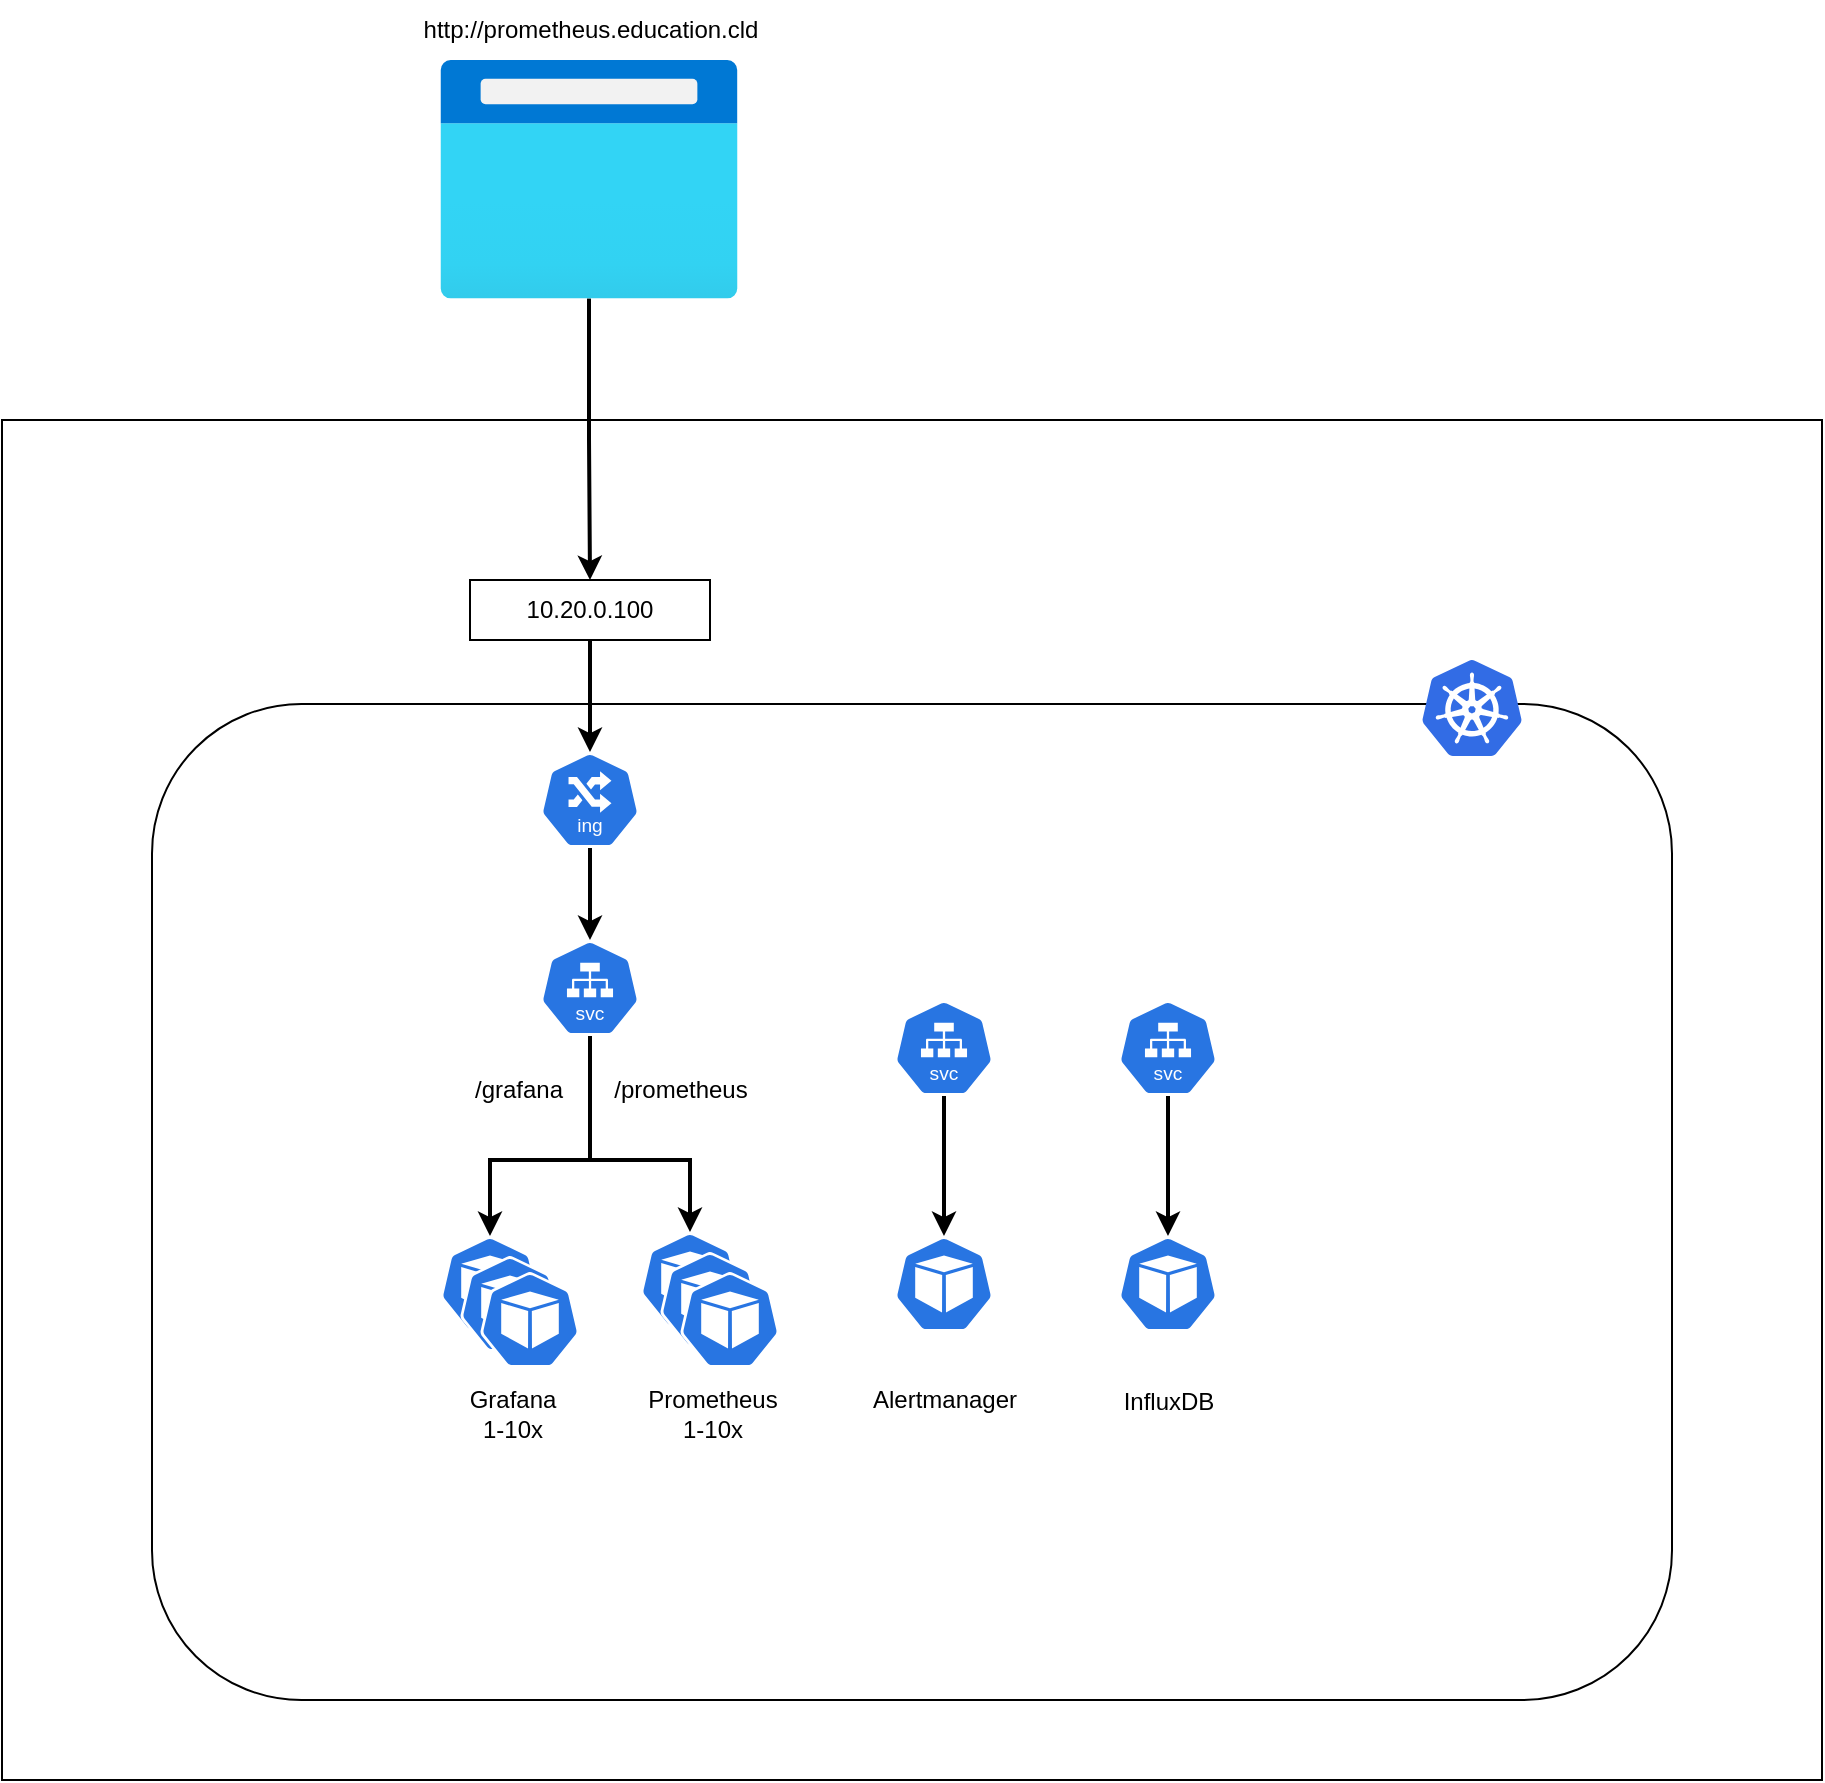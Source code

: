 <mxfile version="23.1.5" type="device">
  <diagram name="Page-1" id="f-L4v_y3aGItW2DXdjQD">
    <mxGraphModel dx="1600" dy="2065" grid="1" gridSize="10" guides="1" tooltips="1" connect="1" arrows="1" fold="1" page="1" pageScale="1" pageWidth="827" pageHeight="1169" math="0" shadow="0">
      <root>
        <mxCell id="0" />
        <mxCell id="1" parent="0" />
        <mxCell id="492jZ1PQydKR7I9emrvx-43" value="" style="rounded=0;whiteSpace=wrap;html=1;" vertex="1" parent="1">
          <mxGeometry x="5" y="-140" width="910" height="680" as="geometry" />
        </mxCell>
        <mxCell id="492jZ1PQydKR7I9emrvx-13" value="" style="rounded=1;whiteSpace=wrap;html=1;strokeColor=default;fillColor=none;connectable=0;" vertex="1" parent="1">
          <mxGeometry x="80" y="2" width="760" height="498" as="geometry" />
        </mxCell>
        <mxCell id="492jZ1PQydKR7I9emrvx-7" value="Grafana&lt;br&gt;1-10x" style="text;html=1;align=center;verticalAlign=middle;resizable=0;points=[];autosize=1;strokeColor=none;fillColor=none;" vertex="1" parent="1">
          <mxGeometry x="225" y="337" width="70" height="40" as="geometry" />
        </mxCell>
        <mxCell id="492jZ1PQydKR7I9emrvx-8" value="Prometheus&lt;br&gt;1-10x" style="text;html=1;align=center;verticalAlign=middle;resizable=0;points=[];autosize=1;strokeColor=none;fillColor=none;" vertex="1" parent="1">
          <mxGeometry x="315" y="337" width="90" height="40" as="geometry" />
        </mxCell>
        <mxCell id="492jZ1PQydKR7I9emrvx-9" value="" style="aspect=fixed;sketch=0;html=1;dashed=0;whitespace=wrap;fillColor=#2875E2;strokeColor=#ffffff;points=[[0.005,0.63,0],[0.1,0.2,0],[0.9,0.2,0],[0.5,0,0],[0.995,0.63,0],[0.72,0.99,0],[0.5,1,0],[0.28,0.99,0]];shape=mxgraph.kubernetes.icon2;prIcon=pod" vertex="1" parent="1">
          <mxGeometry x="451" y="268" width="50" height="48" as="geometry" />
        </mxCell>
        <mxCell id="492jZ1PQydKR7I9emrvx-10" value="" style="image;sketch=0;aspect=fixed;html=1;points=[];align=center;fontSize=12;image=img/lib/mscae/Kubernetes.svg;" vertex="1" parent="1">
          <mxGeometry x="715" y="-20" width="50" height="48" as="geometry" />
        </mxCell>
        <mxCell id="492jZ1PQydKR7I9emrvx-17" style="edgeStyle=orthogonalEdgeStyle;rounded=0;orthogonalLoop=1;jettySize=auto;html=1;strokeWidth=2;" edge="1" parent="1" source="492jZ1PQydKR7I9emrvx-12" target="492jZ1PQydKR7I9emrvx-15">
          <mxGeometry relative="1" as="geometry" />
        </mxCell>
        <mxCell id="492jZ1PQydKR7I9emrvx-12" value="" style="aspect=fixed;sketch=0;html=1;dashed=0;whitespace=wrap;fillColor=#2875E2;strokeColor=#ffffff;points=[[0.005,0.63,0],[0.1,0.2,0],[0.9,0.2,0],[0.5,0,0],[0.995,0.63,0],[0.72,0.99,0],[0.5,1,0],[0.28,0.99,0]];shape=mxgraph.kubernetes.icon2;kubernetesLabel=1;prIcon=ing" vertex="1" parent="1">
          <mxGeometry x="274" y="26" width="50" height="48" as="geometry" />
        </mxCell>
        <mxCell id="492jZ1PQydKR7I9emrvx-15" value="" style="aspect=fixed;sketch=0;html=1;dashed=0;whitespace=wrap;fillColor=#2875E2;strokeColor=#ffffff;points=[[0.005,0.63,0],[0.1,0.2,0],[0.9,0.2,0],[0.5,0,0],[0.995,0.63,0],[0.72,0.99,0],[0.5,1,0],[0.28,0.99,0]];shape=mxgraph.kubernetes.icon2;kubernetesLabel=1;prIcon=svc" vertex="1" parent="1">
          <mxGeometry x="274" y="120" width="50" height="48" as="geometry" />
        </mxCell>
        <mxCell id="492jZ1PQydKR7I9emrvx-19" value="" style="group" vertex="1" connectable="0" parent="1">
          <mxGeometry x="224" y="268" width="70" height="66" as="geometry" />
        </mxCell>
        <mxCell id="492jZ1PQydKR7I9emrvx-2" value="" style="aspect=fixed;sketch=0;html=1;dashed=0;whitespace=wrap;fillColor=#2875E2;strokeColor=#ffffff;points=[[0.005,0.63,0],[0.1,0.2,0],[0.9,0.2,0],[0.5,0,0],[0.995,0.63,0],[0.72,0.99,0],[0.5,1,0],[0.28,0.99,0]];shape=mxgraph.kubernetes.icon2;prIcon=pod" vertex="1" parent="492jZ1PQydKR7I9emrvx-19">
          <mxGeometry width="50" height="48" as="geometry" />
        </mxCell>
        <mxCell id="492jZ1PQydKR7I9emrvx-3" value="" style="aspect=fixed;sketch=0;html=1;dashed=0;whitespace=wrap;fillColor=#2875E2;strokeColor=#ffffff;points=[[0.005,0.63,0],[0.1,0.2,0],[0.9,0.2,0],[0.5,0,0],[0.995,0.63,0],[0.72,0.99,0],[0.5,1,0],[0.28,0.99,0]];shape=mxgraph.kubernetes.icon2;prIcon=pod" vertex="1" parent="492jZ1PQydKR7I9emrvx-19">
          <mxGeometry x="10" y="10" width="50" height="48" as="geometry" />
        </mxCell>
        <mxCell id="492jZ1PQydKR7I9emrvx-4" value="" style="aspect=fixed;sketch=0;html=1;dashed=0;whitespace=wrap;fillColor=#2875E2;strokeColor=#ffffff;points=[[0.005,0.63,0],[0.1,0.2,0],[0.9,0.2,0],[0.5,0,0],[0.995,0.63,0],[0.72,0.99,0],[0.5,1,0],[0.28,0.99,0]];shape=mxgraph.kubernetes.icon2;prIcon=pod" vertex="1" parent="492jZ1PQydKR7I9emrvx-19">
          <mxGeometry x="20" y="18" width="50" height="48" as="geometry" />
        </mxCell>
        <mxCell id="492jZ1PQydKR7I9emrvx-20" value="" style="group" vertex="1" connectable="0" parent="1">
          <mxGeometry x="324" y="266" width="70" height="68" as="geometry" />
        </mxCell>
        <mxCell id="492jZ1PQydKR7I9emrvx-1" value="" style="aspect=fixed;sketch=0;html=1;dashed=0;whitespace=wrap;fillColor=#2875E2;strokeColor=#ffffff;points=[[0.005,0.63,0],[0.1,0.2,0],[0.9,0.2,0],[0.5,0,0],[0.995,0.63,0],[0.72,0.99,0],[0.5,1,0],[0.28,0.99,0]];shape=mxgraph.kubernetes.icon2;prIcon=pod" vertex="1" parent="492jZ1PQydKR7I9emrvx-20">
          <mxGeometry width="50" height="48" as="geometry" />
        </mxCell>
        <mxCell id="492jZ1PQydKR7I9emrvx-5" value="" style="aspect=fixed;sketch=0;html=1;dashed=0;whitespace=wrap;fillColor=#2875E2;strokeColor=#ffffff;points=[[0.005,0.63,0],[0.1,0.2,0],[0.9,0.2,0],[0.5,0,0],[0.995,0.63,0],[0.72,0.99,0],[0.5,1,0],[0.28,0.99,0]];shape=mxgraph.kubernetes.icon2;prIcon=pod" vertex="1" parent="492jZ1PQydKR7I9emrvx-20">
          <mxGeometry x="10" y="10" width="50" height="48" as="geometry" />
        </mxCell>
        <mxCell id="492jZ1PQydKR7I9emrvx-6" value="" style="aspect=fixed;sketch=0;html=1;dashed=0;whitespace=wrap;fillColor=#2875E2;strokeColor=#ffffff;points=[[0.005,0.63,0],[0.1,0.2,0],[0.9,0.2,0],[0.5,0,0],[0.995,0.63,0],[0.72,0.99,0],[0.5,1,0],[0.28,0.99,0]];shape=mxgraph.kubernetes.icon2;prIcon=pod" vertex="1" parent="492jZ1PQydKR7I9emrvx-20">
          <mxGeometry x="20" y="20" width="50" height="48" as="geometry" />
        </mxCell>
        <mxCell id="492jZ1PQydKR7I9emrvx-21" style="edgeStyle=orthogonalEdgeStyle;rounded=0;orthogonalLoop=1;jettySize=auto;html=1;entryX=0.5;entryY=0;entryDx=0;entryDy=0;entryPerimeter=0;exitX=0.5;exitY=1;exitDx=0;exitDy=0;exitPerimeter=0;strokeWidth=2;" edge="1" parent="1" source="492jZ1PQydKR7I9emrvx-15" target="492jZ1PQydKR7I9emrvx-2">
          <mxGeometry relative="1" as="geometry">
            <mxPoint x="249" y="198" as="sourcePoint" />
            <Array as="points">
              <mxPoint x="299" y="230" />
              <mxPoint x="249" y="230" />
            </Array>
          </mxGeometry>
        </mxCell>
        <mxCell id="492jZ1PQydKR7I9emrvx-22" style="edgeStyle=orthogonalEdgeStyle;rounded=0;orthogonalLoop=1;jettySize=auto;html=1;entryX=0.5;entryY=0;entryDx=0;entryDy=0;entryPerimeter=0;strokeWidth=2;" edge="1" parent="1" source="492jZ1PQydKR7I9emrvx-15" target="492jZ1PQydKR7I9emrvx-1">
          <mxGeometry relative="1" as="geometry">
            <Array as="points">
              <mxPoint x="299" y="230" />
              <mxPoint x="349" y="230" />
            </Array>
          </mxGeometry>
        </mxCell>
        <mxCell id="492jZ1PQydKR7I9emrvx-23" value="" style="aspect=fixed;sketch=0;html=1;dashed=0;whitespace=wrap;fillColor=#2875E2;strokeColor=#ffffff;points=[[0.005,0.63,0],[0.1,0.2,0],[0.9,0.2,0],[0.5,0,0],[0.995,0.63,0],[0.72,0.99,0],[0.5,1,0],[0.28,0.99,0]];shape=mxgraph.kubernetes.icon2;prIcon=pod" vertex="1" parent="1">
          <mxGeometry x="563" y="268" width="50" height="48" as="geometry" />
        </mxCell>
        <mxCell id="492jZ1PQydKR7I9emrvx-37" value="" style="aspect=fixed;sketch=0;html=1;dashed=0;whitespace=wrap;fillColor=#2875E2;strokeColor=#ffffff;points=[[0.005,0.63,0],[0.1,0.2,0],[0.9,0.2,0],[0.5,0,0],[0.995,0.63,0],[0.72,0.99,0],[0.5,1,0],[0.28,0.99,0]];shape=mxgraph.kubernetes.icon2;kubernetesLabel=1;prIcon=svc" vertex="1" parent="1">
          <mxGeometry x="451" y="150" width="50" height="48" as="geometry" />
        </mxCell>
        <mxCell id="492jZ1PQydKR7I9emrvx-40" style="edgeStyle=orthogonalEdgeStyle;rounded=0;orthogonalLoop=1;jettySize=auto;html=1;strokeWidth=2;" edge="1" parent="1" source="492jZ1PQydKR7I9emrvx-38" target="492jZ1PQydKR7I9emrvx-23">
          <mxGeometry relative="1" as="geometry" />
        </mxCell>
        <mxCell id="492jZ1PQydKR7I9emrvx-38" value="" style="aspect=fixed;sketch=0;html=1;dashed=0;whitespace=wrap;fillColor=#2875E2;strokeColor=#ffffff;points=[[0.005,0.63,0],[0.1,0.2,0],[0.9,0.2,0],[0.5,0,0],[0.995,0.63,0],[0.72,0.99,0],[0.5,1,0],[0.28,0.99,0]];shape=mxgraph.kubernetes.icon2;kubernetesLabel=1;prIcon=svc" vertex="1" parent="1">
          <mxGeometry x="563" y="150" width="50" height="48" as="geometry" />
        </mxCell>
        <mxCell id="492jZ1PQydKR7I9emrvx-39" style="edgeStyle=orthogonalEdgeStyle;rounded=0;orthogonalLoop=1;jettySize=auto;html=1;entryX=0.5;entryY=0;entryDx=0;entryDy=0;entryPerimeter=0;strokeWidth=2;" edge="1" parent="1" source="492jZ1PQydKR7I9emrvx-37" target="492jZ1PQydKR7I9emrvx-9">
          <mxGeometry relative="1" as="geometry" />
        </mxCell>
        <mxCell id="492jZ1PQydKR7I9emrvx-41" value="10.20.0.100" style="rounded=0;whiteSpace=wrap;html=1;" vertex="1" parent="1">
          <mxGeometry x="239" y="-60" width="120" height="30" as="geometry" />
        </mxCell>
        <mxCell id="492jZ1PQydKR7I9emrvx-42" style="edgeStyle=orthogonalEdgeStyle;rounded=0;orthogonalLoop=1;jettySize=auto;html=1;entryX=0.5;entryY=0;entryDx=0;entryDy=0;entryPerimeter=0;strokeWidth=2;" edge="1" parent="1" source="492jZ1PQydKR7I9emrvx-41" target="492jZ1PQydKR7I9emrvx-12">
          <mxGeometry relative="1" as="geometry" />
        </mxCell>
        <mxCell id="492jZ1PQydKR7I9emrvx-44" value="Alertmanager" style="text;html=1;align=center;verticalAlign=middle;resizable=0;points=[];autosize=1;strokeColor=none;fillColor=none;" vertex="1" parent="1">
          <mxGeometry x="426" y="335" width="100" height="30" as="geometry" />
        </mxCell>
        <mxCell id="492jZ1PQydKR7I9emrvx-45" value="InfluxDB" style="text;html=1;align=center;verticalAlign=middle;resizable=0;points=[];autosize=1;strokeColor=none;fillColor=none;" vertex="1" parent="1">
          <mxGeometry x="553" y="336" width="70" height="30" as="geometry" />
        </mxCell>
        <mxCell id="492jZ1PQydKR7I9emrvx-48" value="/grafana" style="text;html=1;align=center;verticalAlign=middle;resizable=0;points=[];autosize=1;strokeColor=none;fillColor=none;" vertex="1" parent="1">
          <mxGeometry x="228" y="180" width="70" height="30" as="geometry" />
        </mxCell>
        <mxCell id="492jZ1PQydKR7I9emrvx-49" value="/prometheus" style="text;html=1;align=center;verticalAlign=middle;resizable=0;points=[];autosize=1;strokeColor=none;fillColor=none;" vertex="1" parent="1">
          <mxGeometry x="299" y="180" width="90" height="30" as="geometry" />
        </mxCell>
        <mxCell id="492jZ1PQydKR7I9emrvx-51" style="edgeStyle=orthogonalEdgeStyle;rounded=0;orthogonalLoop=1;jettySize=auto;html=1;strokeWidth=2;" edge="1" parent="1" source="492jZ1PQydKR7I9emrvx-50" target="492jZ1PQydKR7I9emrvx-41">
          <mxGeometry relative="1" as="geometry" />
        </mxCell>
        <mxCell id="492jZ1PQydKR7I9emrvx-50" value="" style="image;aspect=fixed;html=1;points=[];align=center;fontSize=12;image=img/lib/azure2/general/Browser.svg;" vertex="1" parent="1">
          <mxGeometry x="224" y="-320" width="149" height="119.2" as="geometry" />
        </mxCell>
        <mxCell id="492jZ1PQydKR7I9emrvx-52" value="http://prometheus.education.cld" style="text;html=1;align=center;verticalAlign=middle;resizable=0;points=[];autosize=1;strokeColor=none;fillColor=none;" vertex="1" parent="1">
          <mxGeometry x="203.5" y="-350" width="190" height="30" as="geometry" />
        </mxCell>
      </root>
    </mxGraphModel>
  </diagram>
</mxfile>

